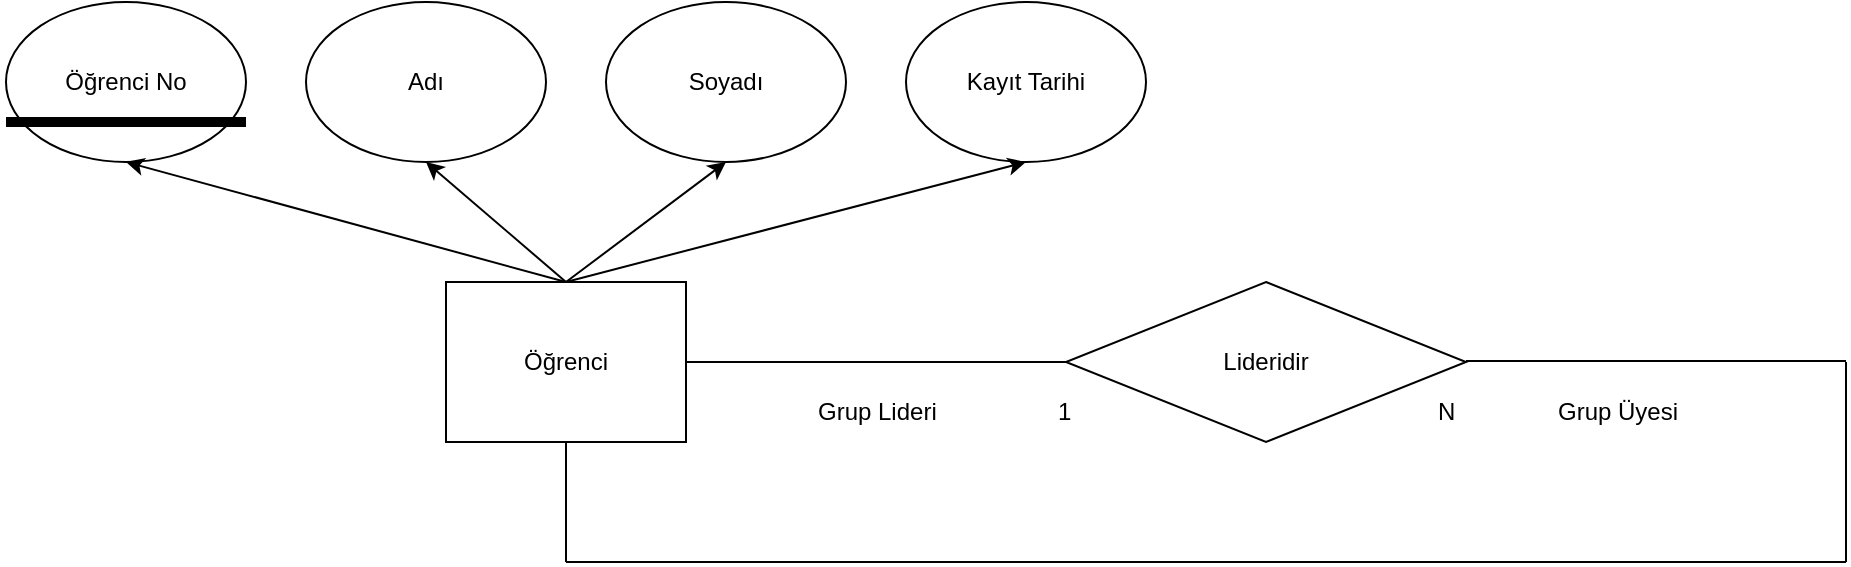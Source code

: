 <mxfile version="24.5.3" type="github">
  <diagram name="Page-1" id="5RWQs3kXL790tDM_O4KD">
    <mxGraphModel dx="-16498696" dy="-24242" grid="1" gridSize="10" guides="1" tooltips="1" connect="1" arrows="1" fold="1" page="1" pageScale="1" pageWidth="5000" pageHeight="5000" math="0" shadow="0">
      <root>
        <mxCell id="0" />
        <mxCell id="1" parent="0" />
        <mxCell id="q8dBn_YlhrmXgaq97wFI-1" value="Öğrenci" style="rounded=0;whiteSpace=wrap;html=1;" vertex="1" parent="1">
          <mxGeometry x="16500870" y="26180" width="120" height="80" as="geometry" />
        </mxCell>
        <mxCell id="q8dBn_YlhrmXgaq97wFI-2" value="Öğrenci No" style="ellipse;whiteSpace=wrap;html=1;" vertex="1" parent="1">
          <mxGeometry x="16500650" y="26040" width="120" height="80" as="geometry" />
        </mxCell>
        <mxCell id="q8dBn_YlhrmXgaq97wFI-3" value="Adı" style="ellipse;whiteSpace=wrap;html=1;" vertex="1" parent="1">
          <mxGeometry x="16500800" y="26040" width="120" height="80" as="geometry" />
        </mxCell>
        <mxCell id="q8dBn_YlhrmXgaq97wFI-4" value="Soyadı" style="ellipse;whiteSpace=wrap;html=1;" vertex="1" parent="1">
          <mxGeometry x="16500950" y="26040" width="120" height="80" as="geometry" />
        </mxCell>
        <mxCell id="q8dBn_YlhrmXgaq97wFI-5" value="Kayıt Tarihi" style="ellipse;whiteSpace=wrap;html=1;" vertex="1" parent="1">
          <mxGeometry x="16501100" y="26040" width="120" height="80" as="geometry" />
        </mxCell>
        <mxCell id="q8dBn_YlhrmXgaq97wFI-6" value="" style="endArrow=classic;html=1;rounded=0;entryX=0.5;entryY=1;entryDx=0;entryDy=0;" edge="1" parent="1" target="q8dBn_YlhrmXgaq97wFI-2">
          <mxGeometry width="50" height="50" relative="1" as="geometry">
            <mxPoint x="16500930" y="26180" as="sourcePoint" />
            <mxPoint x="16500980" y="26130" as="targetPoint" />
          </mxGeometry>
        </mxCell>
        <mxCell id="q8dBn_YlhrmXgaq97wFI-7" value="" style="endArrow=classic;html=1;rounded=0;entryX=0.5;entryY=1;entryDx=0;entryDy=0;" edge="1" parent="1" target="q8dBn_YlhrmXgaq97wFI-3">
          <mxGeometry width="50" height="50" relative="1" as="geometry">
            <mxPoint x="16500930" y="26180" as="sourcePoint" />
            <mxPoint x="16500980" y="26130" as="targetPoint" />
          </mxGeometry>
        </mxCell>
        <mxCell id="q8dBn_YlhrmXgaq97wFI-8" value="" style="endArrow=classic;html=1;rounded=0;entryX=0.5;entryY=1;entryDx=0;entryDy=0;" edge="1" parent="1" target="q8dBn_YlhrmXgaq97wFI-4">
          <mxGeometry width="50" height="50" relative="1" as="geometry">
            <mxPoint x="16500930" y="26180" as="sourcePoint" />
            <mxPoint x="16500980" y="26130" as="targetPoint" />
          </mxGeometry>
        </mxCell>
        <mxCell id="q8dBn_YlhrmXgaq97wFI-9" value="" style="endArrow=classic;html=1;rounded=0;entryX=0.5;entryY=1;entryDx=0;entryDy=0;" edge="1" parent="1" target="q8dBn_YlhrmXgaq97wFI-5">
          <mxGeometry width="50" height="50" relative="1" as="geometry">
            <mxPoint x="16500930" y="26180" as="sourcePoint" />
            <mxPoint x="16500980" y="26130" as="targetPoint" />
          </mxGeometry>
        </mxCell>
        <mxCell id="q8dBn_YlhrmXgaq97wFI-20" value="" style="endArrow=none;html=1;rounded=0;strokeWidth=5;" edge="1" parent="1">
          <mxGeometry width="50" height="50" relative="1" as="geometry">
            <mxPoint x="16500650" y="26100" as="sourcePoint" />
            <mxPoint x="16500770" y="26100" as="targetPoint" />
          </mxGeometry>
        </mxCell>
        <mxCell id="q8dBn_YlhrmXgaq97wFI-22" value="Lideridir" style="rhombus;whiteSpace=wrap;html=1;" vertex="1" parent="1">
          <mxGeometry x="16501180" y="26180" width="200" height="80" as="geometry" />
        </mxCell>
        <mxCell id="q8dBn_YlhrmXgaq97wFI-23" value="" style="endArrow=none;html=1;rounded=0;entryX=0;entryY=0.5;entryDx=0;entryDy=0;" edge="1" parent="1" target="q8dBn_YlhrmXgaq97wFI-22">
          <mxGeometry width="50" height="50" relative="1" as="geometry">
            <mxPoint x="16500990" y="26220" as="sourcePoint" />
            <mxPoint x="16501040" y="26170" as="targetPoint" />
          </mxGeometry>
        </mxCell>
        <mxCell id="q8dBn_YlhrmXgaq97wFI-24" value="Grup Lideri" style="text;strokeColor=none;fillColor=none;align=left;verticalAlign=middle;spacingLeft=4;spacingRight=4;overflow=hidden;points=[[0,0.5],[1,0.5]];portConstraint=eastwest;rotatable=0;whiteSpace=wrap;html=1;" vertex="1" parent="1">
          <mxGeometry x="16501050" y="26230" width="80" height="30" as="geometry" />
        </mxCell>
        <mxCell id="q8dBn_YlhrmXgaq97wFI-25" value="1" style="text;strokeColor=none;fillColor=none;align=left;verticalAlign=middle;spacingLeft=4;spacingRight=4;overflow=hidden;points=[[0,0.5],[1,0.5]];portConstraint=eastwest;rotatable=0;whiteSpace=wrap;html=1;" vertex="1" parent="1">
          <mxGeometry x="16501170" y="26230" width="80" height="30" as="geometry" />
        </mxCell>
        <mxCell id="q8dBn_YlhrmXgaq97wFI-26" value="N" style="text;strokeColor=none;fillColor=none;align=left;verticalAlign=middle;spacingLeft=4;spacingRight=4;overflow=hidden;points=[[0,0.5],[1,0.5]];portConstraint=eastwest;rotatable=0;whiteSpace=wrap;html=1;" vertex="1" parent="1">
          <mxGeometry x="16501360" y="26230" width="80" height="30" as="geometry" />
        </mxCell>
        <mxCell id="q8dBn_YlhrmXgaq97wFI-27" value="" style="endArrow=none;html=1;rounded=0;entryX=0;entryY=0.5;entryDx=0;entryDy=0;" edge="1" parent="1">
          <mxGeometry width="50" height="50" relative="1" as="geometry">
            <mxPoint x="16501380" y="26219.55" as="sourcePoint" />
            <mxPoint x="16501570" y="26219.55" as="targetPoint" />
          </mxGeometry>
        </mxCell>
        <mxCell id="q8dBn_YlhrmXgaq97wFI-28" value="Grup Üyesi" style="text;strokeColor=none;fillColor=none;align=left;verticalAlign=middle;spacingLeft=4;spacingRight=4;overflow=hidden;points=[[0,0.5],[1,0.5]];portConstraint=eastwest;rotatable=0;whiteSpace=wrap;html=1;" vertex="1" parent="1">
          <mxGeometry x="16501420" y="26230" width="80" height="30" as="geometry" />
        </mxCell>
        <mxCell id="q8dBn_YlhrmXgaq97wFI-29" value="" style="endArrow=none;html=1;rounded=0;" edge="1" parent="1">
          <mxGeometry width="50" height="50" relative="1" as="geometry">
            <mxPoint x="16501570" y="26320" as="sourcePoint" />
            <mxPoint x="16501570" y="26220" as="targetPoint" />
          </mxGeometry>
        </mxCell>
        <mxCell id="q8dBn_YlhrmXgaq97wFI-30" value="" style="endArrow=none;html=1;rounded=0;entryX=0;entryY=0.5;entryDx=0;entryDy=0;" edge="1" parent="1">
          <mxGeometry width="50" height="50" relative="1" as="geometry">
            <mxPoint x="16500930" y="26320" as="sourcePoint" />
            <mxPoint x="16501570" y="26320" as="targetPoint" />
          </mxGeometry>
        </mxCell>
        <mxCell id="q8dBn_YlhrmXgaq97wFI-31" value="" style="endArrow=none;html=1;rounded=0;entryX=0.5;entryY=1;entryDx=0;entryDy=0;" edge="1" parent="1" target="q8dBn_YlhrmXgaq97wFI-1">
          <mxGeometry width="50" height="50" relative="1" as="geometry">
            <mxPoint x="16500930" y="26320" as="sourcePoint" />
            <mxPoint x="16500980" y="26270" as="targetPoint" />
          </mxGeometry>
        </mxCell>
      </root>
    </mxGraphModel>
  </diagram>
</mxfile>
